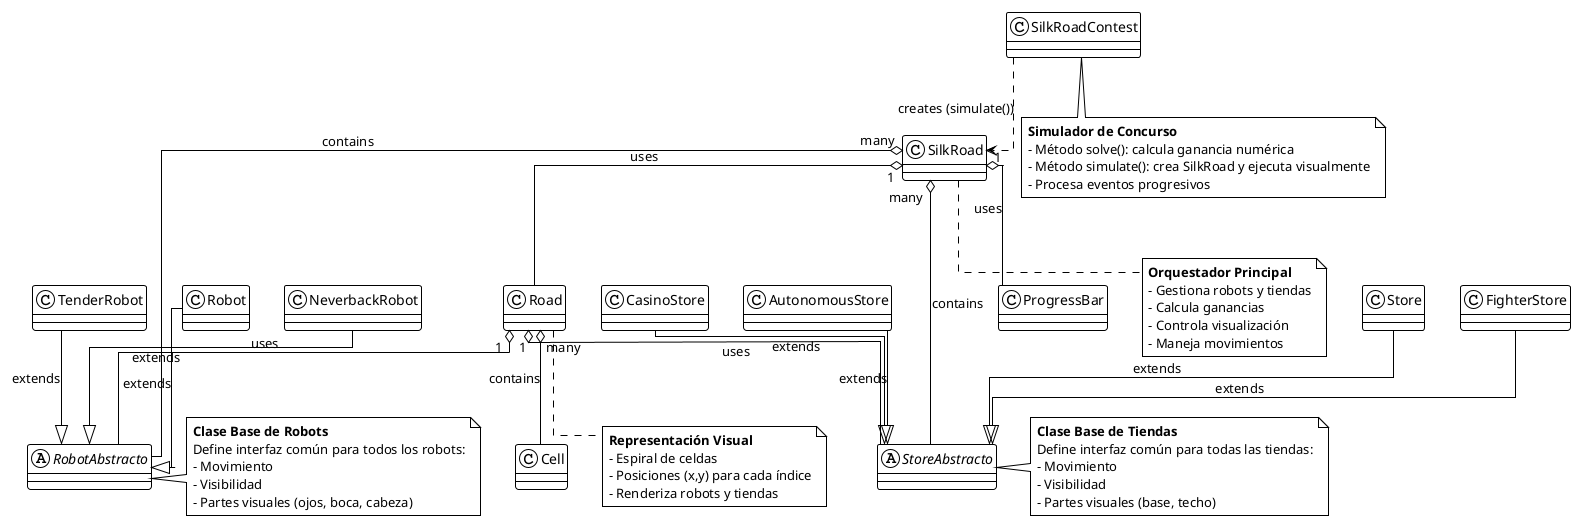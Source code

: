 @startuml silkroad_relaciones
!theme plain
skinparam linetype ortho
skinparam classBackgroundColor<<abstract>> #FFE6E6
skinparam classBackgroundColor<<concrete>> #E6F3FF

' ===================================
' JERARQUÍA DE ROBOTS
' ===================================

abstract class RobotAbstracto {
}

class Robot {
}

class NeverbackRobot {
}

class TenderRobot {
}

Robot --|> RobotAbstracto : extends
NeverbackRobot --|> RobotAbstracto : extends
TenderRobot --|> RobotAbstracto : extends

' ===================================
' JERARQUÍA DE TIENDAS
' ===================================

abstract class StoreAbstracto {
}

class Store {
}

class FighterStore {
}

class CasinoStore {
}

class AutonomousStore {
}

Store --|> StoreAbstracto : extends
FighterStore --|> StoreAbstracto : extends
CasinoStore --|> StoreAbstracto : extends
AutonomousStore --|> StoreAbstracto : extends

' ===================================
' CLASES VISUALES
' ===================================

class Cell {
}

class Road {
}

class ProgressBar {
}

' ===================================
' CLASES PRINCIPALES
' ===================================

class SilkRoad {
}

class SilkRoadContest {
}

' ===================================
' RELACIONES DE COMPOSICIÓN/ASOCIACIÓN
' ===================================

' SilkRoad usa Road
SilkRoad o-- Road : "1" uses

' SilkRoad usa ProgressBar
SilkRoad o-- ProgressBar : "1" uses

' SilkRoad contiene referencias a robots (array)
SilkRoad o-- RobotAbstracto : "many" contains

' SilkRoad contiene referencias a tiendas (array)
SilkRoad o-- StoreAbstracto : "many" contains

' Road contiene celdas (array)
Road o-- Cell : "many" contains

' Road usa referencias de robots
Road o-- RobotAbstracto : "1" uses

' Road usa referencias de tiendas
Road o-- StoreAbstracto : "1" uses

' ===================================
' RELACIÓN ENTRE CONTESTANTES
' ===================================

' SilkRoadContest CREA instancias de SilkRoad en simulate()
SilkRoadContest ..> SilkRoad : "creates (simulate())"

' ===================================
' NOTAS Y LEYENDA
' ===================================

note right of RobotAbstracto
  **Clase Base de Robots**
  Define interfaz común para todos los robots:
  - Movimiento
  - Visibilidad
  - Partes visuales (ojos, boca, cabeza)
end note

note right of StoreAbstracto
  **Clase Base de Tiendas**
  Define interfaz común para todas las tiendas:
  - Movimiento
  - Visibilidad
  - Partes visuales (base, techo)
end note

note bottom of SilkRoad
  **Orquestador Principal**
  - Gestiona robots y tiendas
  - Calcula ganancias
  - Controla visualización
  - Maneja movimientos
end note

note bottom of SilkRoadContest
  **Simulador de Concurso**
  - Método solve(): calcula ganancia numérica
  - Método simulate(): crea SilkRoad y ejecuta visualmente
  - Procesa eventos progresivos
end note

note bottom of Road
  **Representación Visual**
  - Espiral de celdas
  - Posiciones (x,y) para cada índice
  - Renderiza robots y tiendas
end note

@enduml
